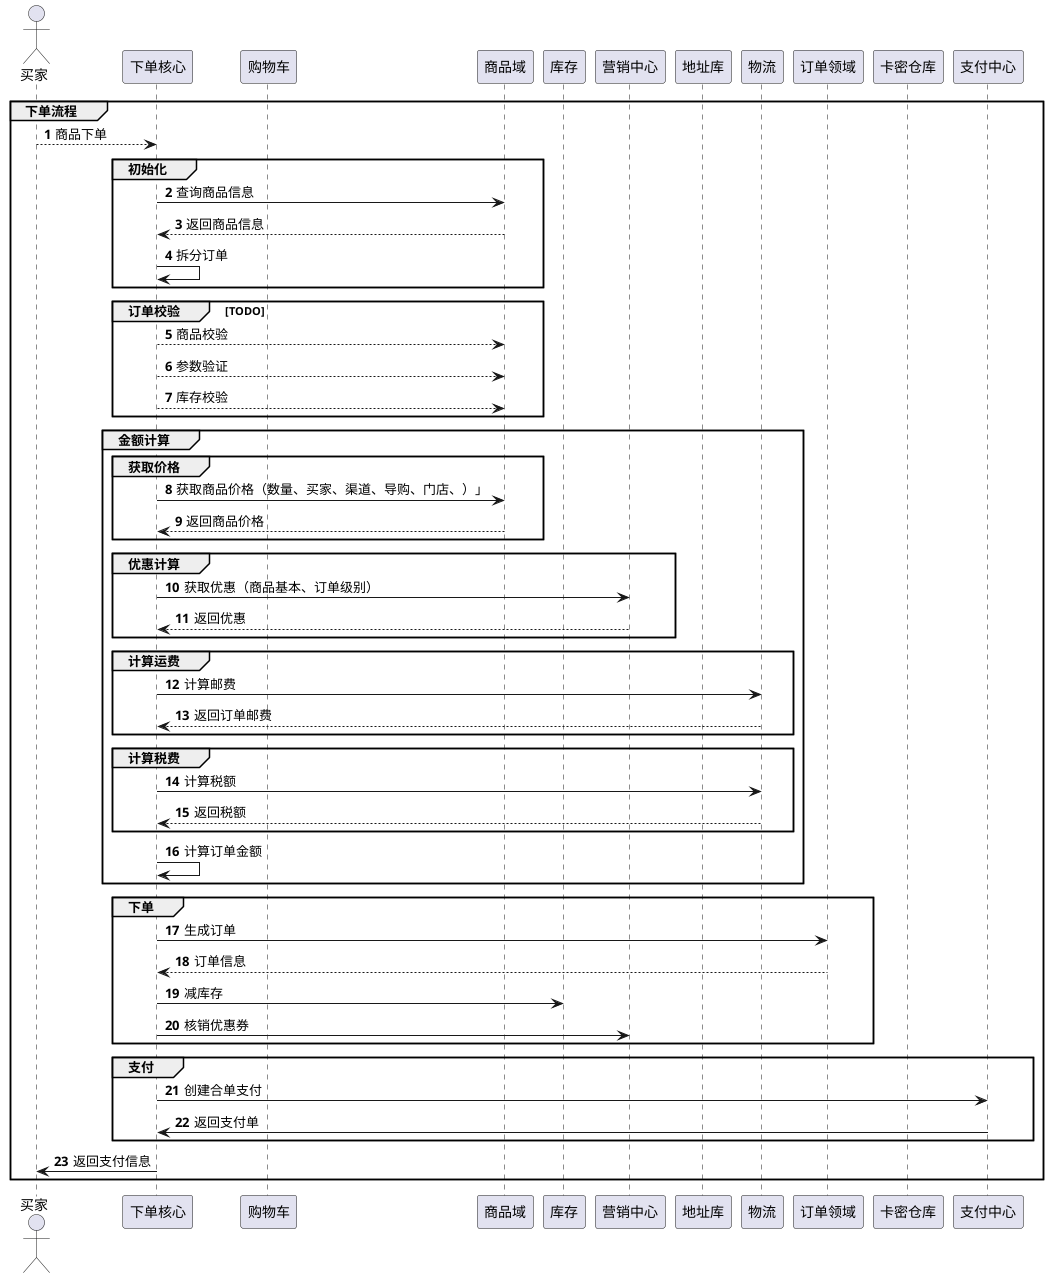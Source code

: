@startuml
'https://plantuml.com/sequence-diagram

autonumber

actor 买家

participant 下单核心

participant 购物车

participant  商品域

participant 库存

participant 营销中心

participant 地址库

participant 物流

participant 订单领域

participant 卡密仓库

participant 支付中心



group 下单流程

买家 --> 下单核心: 商品下单

group 初始化

下单核心 -> 商品域: 查询商品信息
商品域 --> 下单核心: 返回商品信息
下单核心 -> 下单核心: 拆分订单

end

group  订单校验[TODO]

下单核心 --> 商品域:商品校验

下单核心 --> 商品域:参数验证

下单核心 --> 商品域:库存校验



end


group 金额计算

group 获取价格

下单核心-> 商品域: 获取商品价格（数量、买家、渠道、导购、门店、）」
商品域 --> 下单核心: 返回商品价格
end

group 优惠计算

下单核心 -> 营销中心: 获取优惠（商品基本、订单级别）

营销中心 --> 下单核心: 返回优惠

end 计算优惠


group 计算运费

下单核心 -> 物流 : 计算邮费

物流 --> 下单核心: 返回订单邮费

end

group 计算税费

下单核心 -> 物流 : 计算税额

物流 --> 下单核心: 返回税额
end


下单核心 -> 下单核心: 计算订单金额

end




group 下单
下单核心-> 订单领域: 生成订单
订单领域 --> 下单核心: 订单信息
下单核心-> 库存: 减库存
下单核心-> 营销中心: 核销优惠券
end


group 支付

下单核心 -> 支付中心: 创建合单支付

支付中心 -> 下单核心: 返回支付单

end group

下单核心-> 买家: 返回支付信息

end group









@enduml

